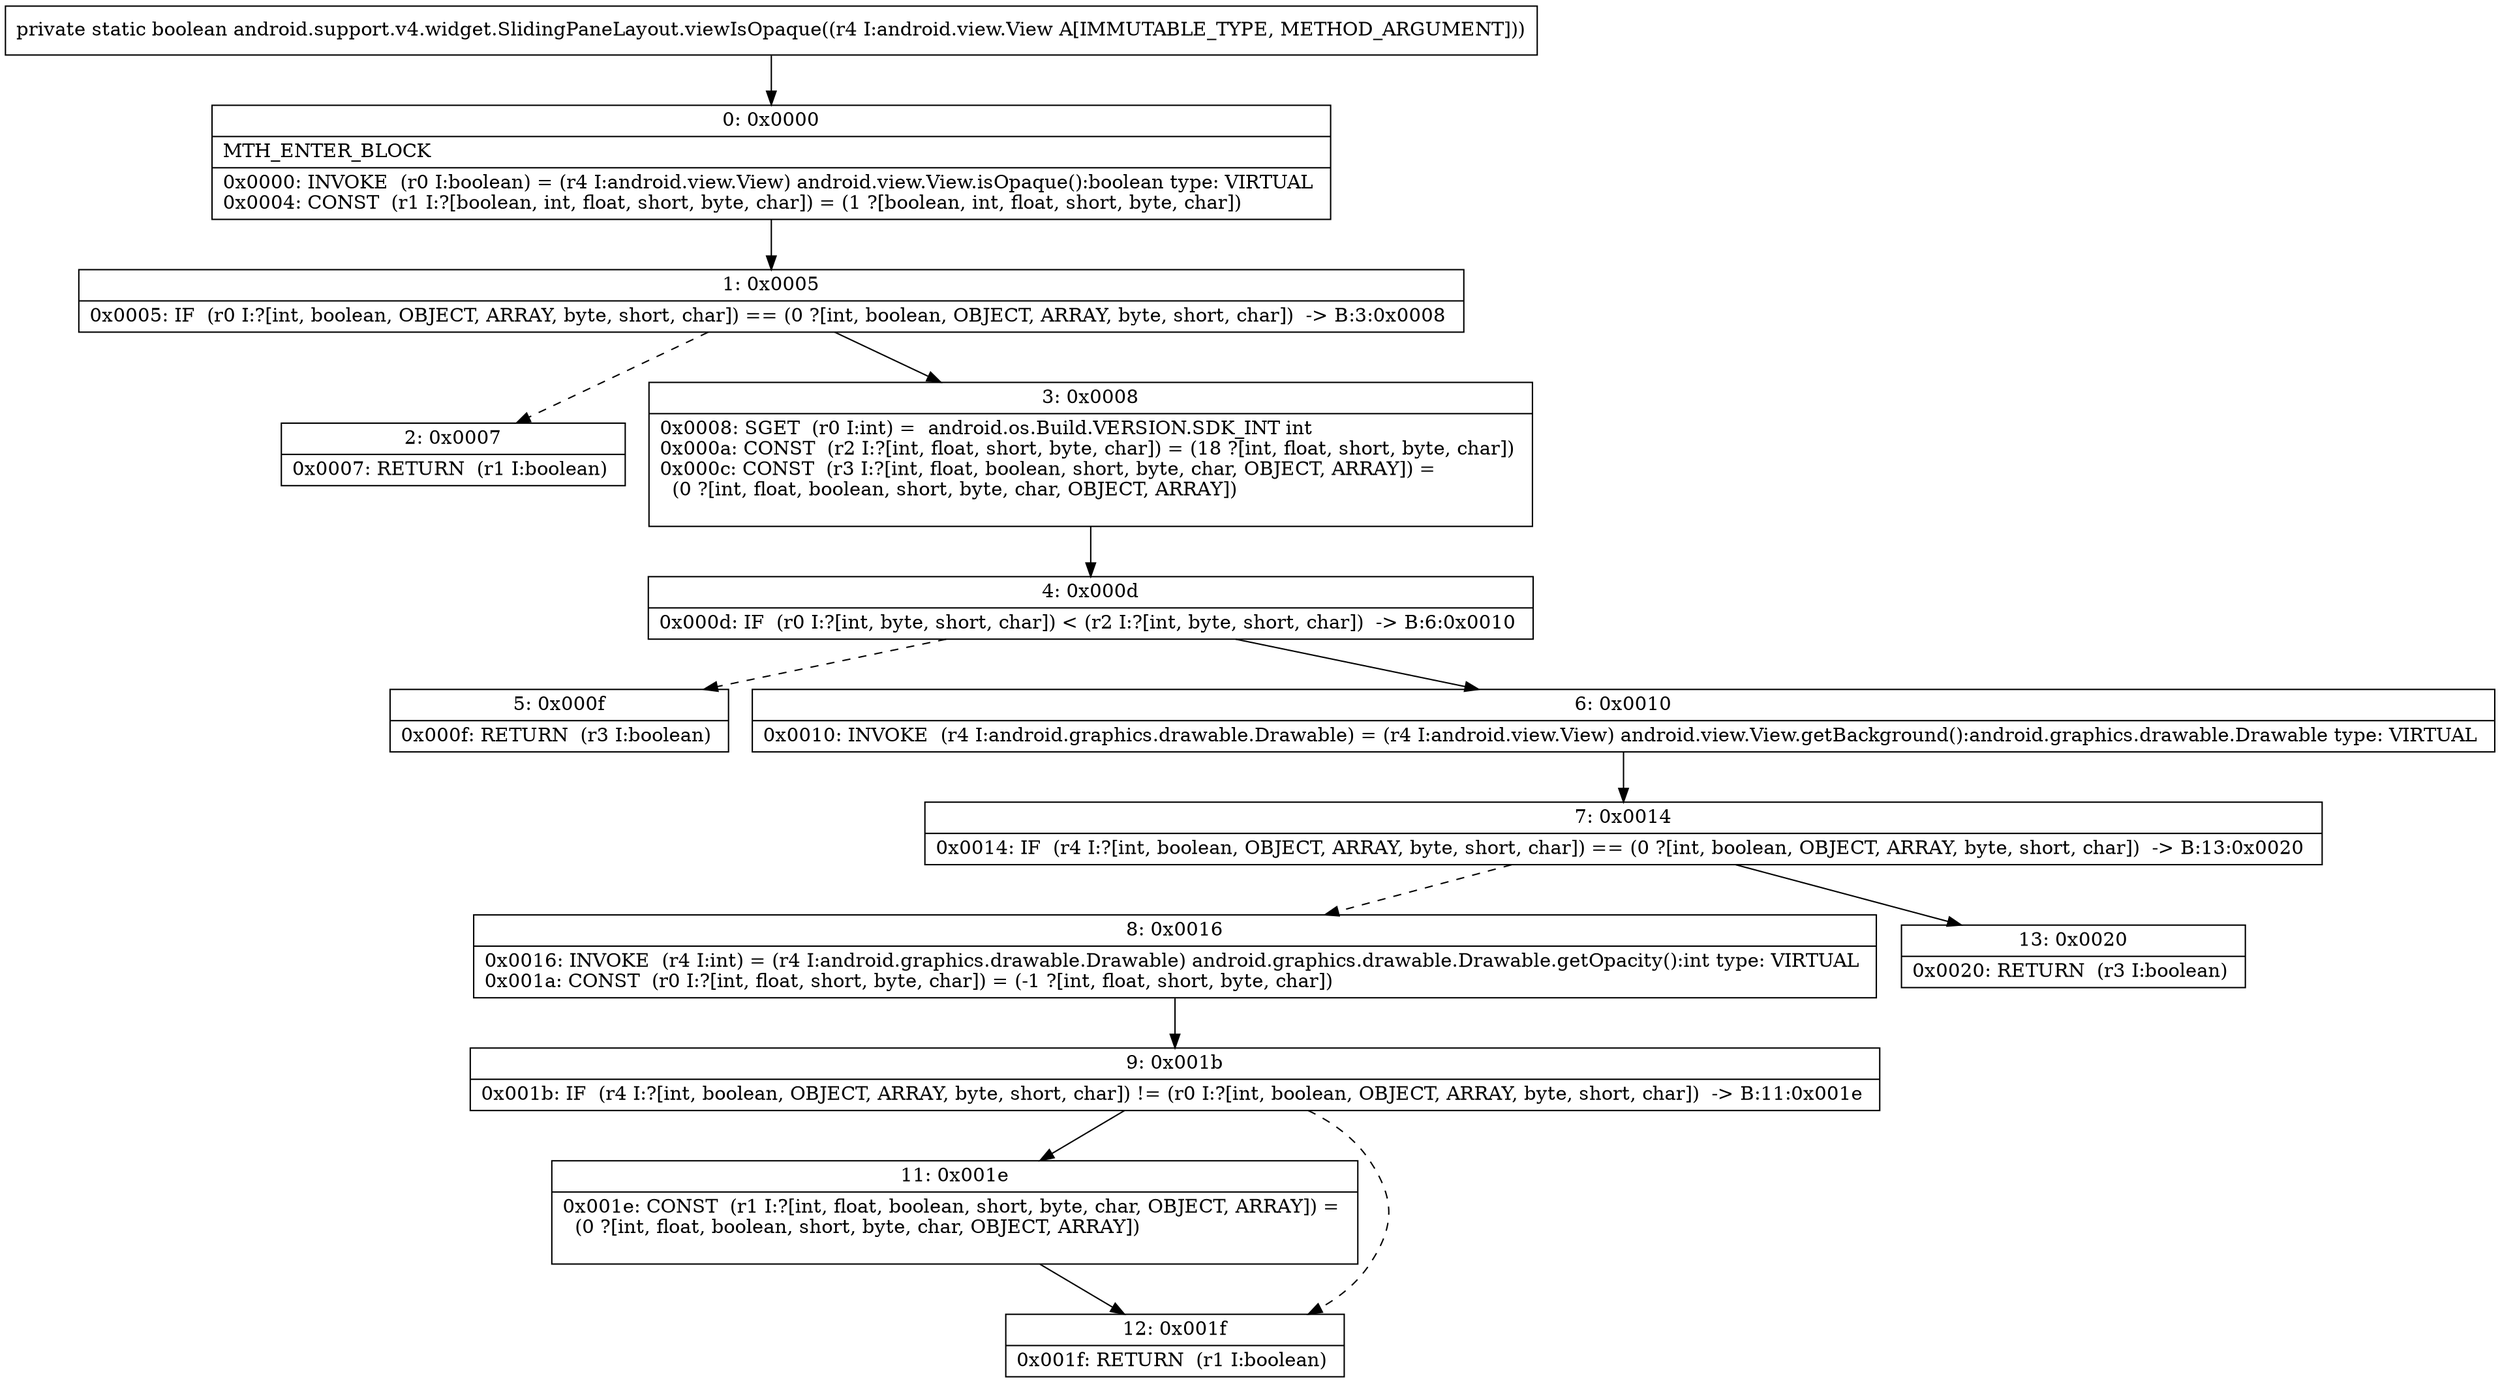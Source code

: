 digraph "CFG forandroid.support.v4.widget.SlidingPaneLayout.viewIsOpaque(Landroid\/view\/View;)Z" {
Node_0 [shape=record,label="{0\:\ 0x0000|MTH_ENTER_BLOCK\l|0x0000: INVOKE  (r0 I:boolean) = (r4 I:android.view.View) android.view.View.isOpaque():boolean type: VIRTUAL \l0x0004: CONST  (r1 I:?[boolean, int, float, short, byte, char]) = (1 ?[boolean, int, float, short, byte, char]) \l}"];
Node_1 [shape=record,label="{1\:\ 0x0005|0x0005: IF  (r0 I:?[int, boolean, OBJECT, ARRAY, byte, short, char]) == (0 ?[int, boolean, OBJECT, ARRAY, byte, short, char])  \-\> B:3:0x0008 \l}"];
Node_2 [shape=record,label="{2\:\ 0x0007|0x0007: RETURN  (r1 I:boolean) \l}"];
Node_3 [shape=record,label="{3\:\ 0x0008|0x0008: SGET  (r0 I:int) =  android.os.Build.VERSION.SDK_INT int \l0x000a: CONST  (r2 I:?[int, float, short, byte, char]) = (18 ?[int, float, short, byte, char]) \l0x000c: CONST  (r3 I:?[int, float, boolean, short, byte, char, OBJECT, ARRAY]) = \l  (0 ?[int, float, boolean, short, byte, char, OBJECT, ARRAY])\l \l}"];
Node_4 [shape=record,label="{4\:\ 0x000d|0x000d: IF  (r0 I:?[int, byte, short, char]) \< (r2 I:?[int, byte, short, char])  \-\> B:6:0x0010 \l}"];
Node_5 [shape=record,label="{5\:\ 0x000f|0x000f: RETURN  (r3 I:boolean) \l}"];
Node_6 [shape=record,label="{6\:\ 0x0010|0x0010: INVOKE  (r4 I:android.graphics.drawable.Drawable) = (r4 I:android.view.View) android.view.View.getBackground():android.graphics.drawable.Drawable type: VIRTUAL \l}"];
Node_7 [shape=record,label="{7\:\ 0x0014|0x0014: IF  (r4 I:?[int, boolean, OBJECT, ARRAY, byte, short, char]) == (0 ?[int, boolean, OBJECT, ARRAY, byte, short, char])  \-\> B:13:0x0020 \l}"];
Node_8 [shape=record,label="{8\:\ 0x0016|0x0016: INVOKE  (r4 I:int) = (r4 I:android.graphics.drawable.Drawable) android.graphics.drawable.Drawable.getOpacity():int type: VIRTUAL \l0x001a: CONST  (r0 I:?[int, float, short, byte, char]) = (\-1 ?[int, float, short, byte, char]) \l}"];
Node_9 [shape=record,label="{9\:\ 0x001b|0x001b: IF  (r4 I:?[int, boolean, OBJECT, ARRAY, byte, short, char]) != (r0 I:?[int, boolean, OBJECT, ARRAY, byte, short, char])  \-\> B:11:0x001e \l}"];
Node_11 [shape=record,label="{11\:\ 0x001e|0x001e: CONST  (r1 I:?[int, float, boolean, short, byte, char, OBJECT, ARRAY]) = \l  (0 ?[int, float, boolean, short, byte, char, OBJECT, ARRAY])\l \l}"];
Node_12 [shape=record,label="{12\:\ 0x001f|0x001f: RETURN  (r1 I:boolean) \l}"];
Node_13 [shape=record,label="{13\:\ 0x0020|0x0020: RETURN  (r3 I:boolean) \l}"];
MethodNode[shape=record,label="{private static boolean android.support.v4.widget.SlidingPaneLayout.viewIsOpaque((r4 I:android.view.View A[IMMUTABLE_TYPE, METHOD_ARGUMENT])) }"];
MethodNode -> Node_0;
Node_0 -> Node_1;
Node_1 -> Node_2[style=dashed];
Node_1 -> Node_3;
Node_3 -> Node_4;
Node_4 -> Node_5[style=dashed];
Node_4 -> Node_6;
Node_6 -> Node_7;
Node_7 -> Node_8[style=dashed];
Node_7 -> Node_13;
Node_8 -> Node_9;
Node_9 -> Node_11;
Node_9 -> Node_12[style=dashed];
Node_11 -> Node_12;
}

